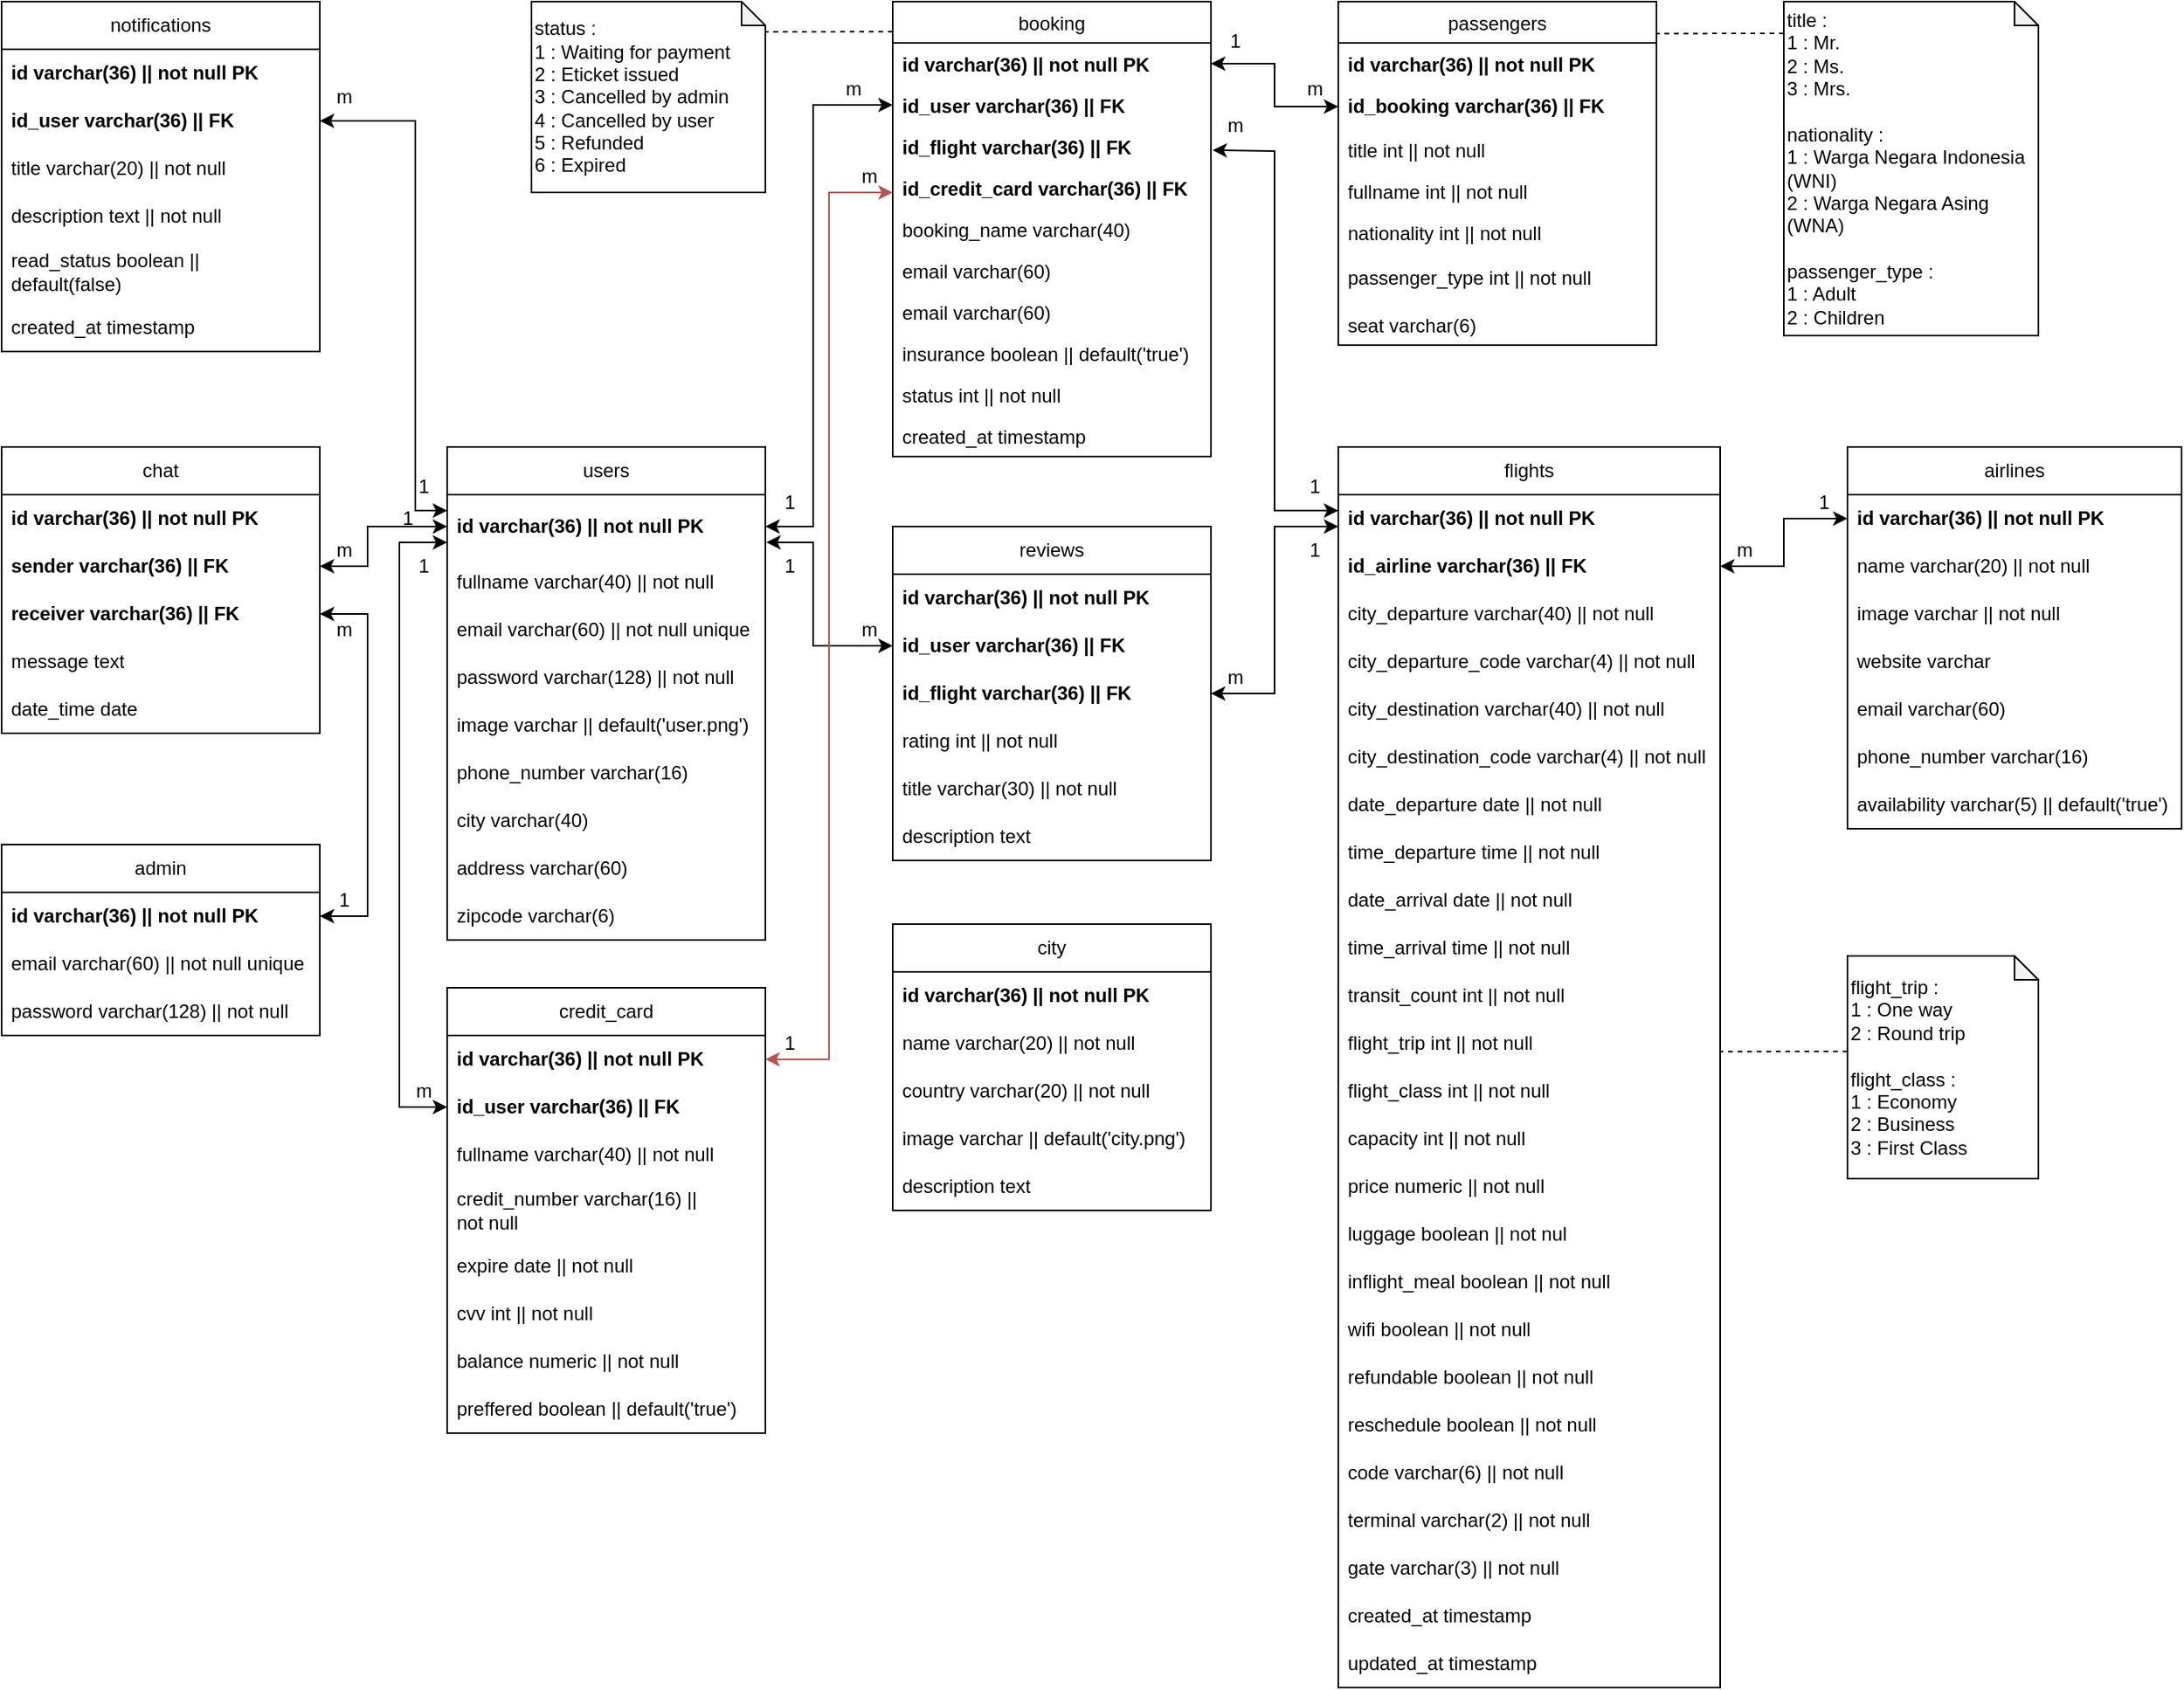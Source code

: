 <mxfile version="20.7.4" type="device"><diagram id="C5RBs43oDa-KdzZeNtuy" name="Page-1"><mxGraphModel dx="2294" dy="900" grid="1" gridSize="10" guides="1" tooltips="1" connect="1" arrows="1" fold="1" page="1" pageScale="1" pageWidth="827" pageHeight="1169" math="0" shadow="0"><root><mxCell id="WIyWlLk6GJQsqaUBKTNV-0"/><mxCell id="WIyWlLk6GJQsqaUBKTNV-1" parent="WIyWlLk6GJQsqaUBKTNV-0"/><mxCell id="ySphwof_7uUEcond-2Kx-29" value="booking" style="swimlane;fontStyle=0;childLayout=stackLayout;horizontal=1;startSize=26;fillColor=none;horizontalStack=0;resizeParent=1;resizeParentMax=0;resizeLast=0;collapsible=1;marginBottom=0;" parent="WIyWlLk6GJQsqaUBKTNV-1" vertex="1"><mxGeometry x="-200" y="40" width="200" height="286" as="geometry"/></mxCell><mxCell id="ySphwof_7uUEcond-2Kx-30" value="id varchar(36) || not null PK" style="text;strokeColor=none;fillColor=none;align=left;verticalAlign=top;spacingLeft=4;spacingRight=4;overflow=hidden;rotatable=0;points=[[0,0.5],[1,0.5]];portConstraint=eastwest;fontStyle=1" parent="ySphwof_7uUEcond-2Kx-29" vertex="1"><mxGeometry y="26" width="200" height="26" as="geometry"/></mxCell><mxCell id="ySphwof_7uUEcond-2Kx-36" value="id_user varchar(36) || FK" style="text;strokeColor=none;fillColor=none;align=left;verticalAlign=top;spacingLeft=4;spacingRight=4;overflow=hidden;rotatable=0;points=[[0,0.5],[1,0.5]];portConstraint=eastwest;fontStyle=1" parent="ySphwof_7uUEcond-2Kx-29" vertex="1"><mxGeometry y="52" width="200" height="26" as="geometry"/></mxCell><mxCell id="b6WS1A_qSCBHdFr3xltW-8" value="id_flight varchar(36) || FK" style="text;strokeColor=none;fillColor=none;align=left;verticalAlign=top;spacingLeft=4;spacingRight=4;overflow=hidden;rotatable=0;points=[[0,0.5],[1,0.5]];portConstraint=eastwest;fontStyle=1" parent="ySphwof_7uUEcond-2Kx-29" vertex="1"><mxGeometry y="78" width="200" height="26" as="geometry"/></mxCell><mxCell id="b6WS1A_qSCBHdFr3xltW-9" value="id_credit_card varchar(36) || FK" style="text;strokeColor=none;fillColor=none;align=left;verticalAlign=top;spacingLeft=4;spacingRight=4;overflow=hidden;rotatable=0;points=[[0,0.5],[1,0.5]];portConstraint=eastwest;fontStyle=1" parent="ySphwof_7uUEcond-2Kx-29" vertex="1"><mxGeometry y="104" width="200" height="26" as="geometry"/></mxCell><mxCell id="OOB266CzKpslOXTTOA32-0" value="booking_name varchar(40)" style="text;strokeColor=none;fillColor=none;align=left;verticalAlign=top;spacingLeft=4;spacingRight=4;overflow=hidden;rotatable=0;points=[[0,0.5],[1,0.5]];portConstraint=eastwest;" vertex="1" parent="ySphwof_7uUEcond-2Kx-29"><mxGeometry y="130" width="200" height="26" as="geometry"/></mxCell><mxCell id="OOB266CzKpslOXTTOA32-1" value="email varchar(60)" style="text;strokeColor=none;fillColor=none;align=left;verticalAlign=top;spacingLeft=4;spacingRight=4;overflow=hidden;rotatable=0;points=[[0,0.5],[1,0.5]];portConstraint=eastwest;" vertex="1" parent="ySphwof_7uUEcond-2Kx-29"><mxGeometry y="156" width="200" height="26" as="geometry"/></mxCell><mxCell id="OOB266CzKpslOXTTOA32-2" value="email varchar(60)" style="text;strokeColor=none;fillColor=none;align=left;verticalAlign=top;spacingLeft=4;spacingRight=4;overflow=hidden;rotatable=0;points=[[0,0.5],[1,0.5]];portConstraint=eastwest;" vertex="1" parent="ySphwof_7uUEcond-2Kx-29"><mxGeometry y="182" width="200" height="26" as="geometry"/></mxCell><mxCell id="IhEdofy09A5Q2NHkkrM4-3" value="insurance boolean || default('true')" style="text;strokeColor=none;fillColor=none;align=left;verticalAlign=top;spacingLeft=4;spacingRight=4;overflow=hidden;rotatable=0;points=[[0,0.5],[1,0.5]];portConstraint=eastwest;" parent="ySphwof_7uUEcond-2Kx-29" vertex="1"><mxGeometry y="208" width="200" height="26" as="geometry"/></mxCell><mxCell id="ySphwof_7uUEcond-2Kx-183" value="status int || not null" style="text;strokeColor=none;fillColor=none;align=left;verticalAlign=top;spacingLeft=4;spacingRight=4;overflow=hidden;rotatable=0;points=[[0,0.5],[1,0.5]];portConstraint=eastwest;" parent="ySphwof_7uUEcond-2Kx-29" vertex="1"><mxGeometry y="234" width="200" height="26" as="geometry"/></mxCell><mxCell id="ySphwof_7uUEcond-2Kx-198" value="created_at timestamp" style="text;strokeColor=none;fillColor=none;align=left;verticalAlign=top;spacingLeft=4;spacingRight=4;overflow=hidden;rotatable=0;points=[[0,0.5],[1,0.5]];portConstraint=eastwest;" parent="ySphwof_7uUEcond-2Kx-29" vertex="1"><mxGeometry y="260" width="200" height="26" as="geometry"/></mxCell><mxCell id="ySphwof_7uUEcond-2Kx-37" value="chat" style="swimlane;fontStyle=0;childLayout=stackLayout;horizontal=1;startSize=30;horizontalStack=0;resizeParent=1;resizeParentMax=0;resizeLast=0;collapsible=1;marginBottom=0;whiteSpace=wrap;html=1;" parent="WIyWlLk6GJQsqaUBKTNV-1" vertex="1"><mxGeometry x="-760" y="320" width="200" height="180" as="geometry"/></mxCell><mxCell id="ySphwof_7uUEcond-2Kx-38" value="&lt;span style=&quot;font-weight: 700;&quot;&gt;id varchar(36) || not null PK&lt;/span&gt;" style="text;strokeColor=none;fillColor=none;align=left;verticalAlign=middle;spacingLeft=4;spacingRight=4;overflow=hidden;points=[[0,0.5],[1,0.5]];portConstraint=eastwest;rotatable=0;whiteSpace=wrap;html=1;" parent="ySphwof_7uUEcond-2Kx-37" vertex="1"><mxGeometry y="30" width="200" height="30" as="geometry"/></mxCell><mxCell id="ySphwof_7uUEcond-2Kx-39" value="&lt;span style=&quot;font-weight: 700;&quot;&gt;sender varchar(36) || FK&lt;/span&gt;" style="text;strokeColor=none;fillColor=none;align=left;verticalAlign=middle;spacingLeft=4;spacingRight=4;overflow=hidden;points=[[0,0.5],[1,0.5]];portConstraint=eastwest;rotatable=0;whiteSpace=wrap;html=1;" parent="ySphwof_7uUEcond-2Kx-37" vertex="1"><mxGeometry y="60" width="200" height="30" as="geometry"/></mxCell><mxCell id="ySphwof_7uUEcond-2Kx-40" value="&lt;span style=&quot;font-weight: 700;&quot;&gt;receiver varchar(36) || FK&lt;/span&gt;" style="text;strokeColor=none;fillColor=none;align=left;verticalAlign=middle;spacingLeft=4;spacingRight=4;overflow=hidden;points=[[0,0.5],[1,0.5]];portConstraint=eastwest;rotatable=0;whiteSpace=wrap;html=1;" parent="ySphwof_7uUEcond-2Kx-37" vertex="1"><mxGeometry y="90" width="200" height="30" as="geometry"/></mxCell><mxCell id="ySphwof_7uUEcond-2Kx-42" value="&lt;span style=&quot;&quot;&gt;message text&lt;/span&gt;" style="text;strokeColor=none;fillColor=none;align=left;verticalAlign=middle;spacingLeft=4;spacingRight=4;overflow=hidden;points=[[0,0.5],[1,0.5]];portConstraint=eastwest;rotatable=0;whiteSpace=wrap;html=1;" parent="ySphwof_7uUEcond-2Kx-37" vertex="1"><mxGeometry y="120" width="200" height="30" as="geometry"/></mxCell><mxCell id="ySphwof_7uUEcond-2Kx-43" value="date_time date" style="text;strokeColor=none;fillColor=none;align=left;verticalAlign=middle;spacingLeft=4;spacingRight=4;overflow=hidden;points=[[0,0.5],[1,0.5]];portConstraint=eastwest;rotatable=0;whiteSpace=wrap;html=1;" parent="ySphwof_7uUEcond-2Kx-37" vertex="1"><mxGeometry y="150" width="200" height="30" as="geometry"/></mxCell><mxCell id="ySphwof_7uUEcond-2Kx-44" value="users" style="swimlane;fontStyle=0;childLayout=stackLayout;horizontal=1;startSize=30;horizontalStack=0;resizeParent=1;resizeParentMax=0;resizeLast=0;collapsible=1;marginBottom=0;whiteSpace=wrap;html=1;" parent="WIyWlLk6GJQsqaUBKTNV-1" vertex="1"><mxGeometry x="-480" y="320" width="200" height="310" as="geometry"/></mxCell><mxCell id="ySphwof_7uUEcond-2Kx-45" value="&lt;span style=&quot;font-weight: 700;&quot;&gt;id varchar(36) || not null PK&lt;/span&gt;" style="text;strokeColor=none;fillColor=none;align=left;verticalAlign=middle;spacingLeft=4;spacingRight=4;overflow=hidden;points=[[0,0.5],[1,0.5]];portConstraint=eastwest;rotatable=0;whiteSpace=wrap;html=1;" parent="ySphwof_7uUEcond-2Kx-44" vertex="1"><mxGeometry y="30" width="200" height="40" as="geometry"/></mxCell><mxCell id="ySphwof_7uUEcond-2Kx-46" value="&lt;span style=&quot;&quot;&gt;fullname varchar(40) || not null&lt;/span&gt;" style="text;strokeColor=none;fillColor=none;align=left;verticalAlign=middle;spacingLeft=4;spacingRight=4;overflow=hidden;points=[[0,0.5],[1,0.5]];portConstraint=eastwest;rotatable=0;whiteSpace=wrap;html=1;" parent="ySphwof_7uUEcond-2Kx-44" vertex="1"><mxGeometry y="70" width="200" height="30" as="geometry"/></mxCell><mxCell id="ySphwof_7uUEcond-2Kx-47" value="&lt;span style=&quot;&quot;&gt;email varchar(60) || not null unique&lt;/span&gt;" style="text;strokeColor=none;fillColor=none;align=left;verticalAlign=middle;spacingLeft=4;spacingRight=4;overflow=hidden;points=[[0,0.5],[1,0.5]];portConstraint=eastwest;rotatable=0;whiteSpace=wrap;html=1;" parent="ySphwof_7uUEcond-2Kx-44" vertex="1"><mxGeometry y="100" width="200" height="30" as="geometry"/></mxCell><mxCell id="ySphwof_7uUEcond-2Kx-48" value="&lt;span style=&quot;&quot;&gt;password varchar(128) || not null&lt;/span&gt;" style="text;strokeColor=none;fillColor=none;align=left;verticalAlign=middle;spacingLeft=4;spacingRight=4;overflow=hidden;points=[[0,0.5],[1,0.5]];portConstraint=eastwest;rotatable=0;whiteSpace=wrap;html=1;" parent="ySphwof_7uUEcond-2Kx-44" vertex="1"><mxGeometry y="130" width="200" height="30" as="geometry"/></mxCell><mxCell id="ySphwof_7uUEcond-2Kx-49" value="&lt;span style=&quot;&quot;&gt;image varchar || default('user.png')&lt;/span&gt;" style="text;strokeColor=none;fillColor=none;align=left;verticalAlign=middle;spacingLeft=4;spacingRight=4;overflow=hidden;points=[[0,0.5],[1,0.5]];portConstraint=eastwest;rotatable=0;whiteSpace=wrap;html=1;" parent="ySphwof_7uUEcond-2Kx-44" vertex="1"><mxGeometry y="160" width="200" height="30" as="geometry"/></mxCell><mxCell id="ySphwof_7uUEcond-2Kx-50" value="&lt;span style=&quot;&quot;&gt;phone_number varchar(16)&lt;/span&gt;" style="text;strokeColor=none;fillColor=none;align=left;verticalAlign=middle;spacingLeft=4;spacingRight=4;overflow=hidden;points=[[0,0.5],[1,0.5]];portConstraint=eastwest;rotatable=0;whiteSpace=wrap;html=1;" parent="ySphwof_7uUEcond-2Kx-44" vertex="1"><mxGeometry y="190" width="200" height="30" as="geometry"/></mxCell><mxCell id="ySphwof_7uUEcond-2Kx-52" value="&lt;span style=&quot;&quot;&gt;city varchar(40)&lt;/span&gt;" style="text;strokeColor=none;fillColor=none;align=left;verticalAlign=middle;spacingLeft=4;spacingRight=4;overflow=hidden;points=[[0,0.5],[1,0.5]];portConstraint=eastwest;rotatable=0;whiteSpace=wrap;html=1;" parent="ySphwof_7uUEcond-2Kx-44" vertex="1"><mxGeometry y="220" width="200" height="30" as="geometry"/></mxCell><mxCell id="ySphwof_7uUEcond-2Kx-51" value="&lt;span style=&quot;&quot;&gt;address varchar(60)&lt;/span&gt;" style="text;strokeColor=none;fillColor=none;align=left;verticalAlign=middle;spacingLeft=4;spacingRight=4;overflow=hidden;points=[[0,0.5],[1,0.5]];portConstraint=eastwest;rotatable=0;whiteSpace=wrap;html=1;" parent="ySphwof_7uUEcond-2Kx-44" vertex="1"><mxGeometry y="250" width="200" height="30" as="geometry"/></mxCell><mxCell id="ySphwof_7uUEcond-2Kx-53" value="&lt;span style=&quot;&quot;&gt;zipcode varchar(6)&lt;/span&gt;" style="text;strokeColor=none;fillColor=none;align=left;verticalAlign=middle;spacingLeft=4;spacingRight=4;overflow=hidden;points=[[0,0.5],[1,0.5]];portConstraint=eastwest;rotatable=0;whiteSpace=wrap;html=1;" parent="ySphwof_7uUEcond-2Kx-44" vertex="1"><mxGeometry y="280" width="200" height="30" as="geometry"/></mxCell><mxCell id="ySphwof_7uUEcond-2Kx-55" value="admin" style="swimlane;fontStyle=0;childLayout=stackLayout;horizontal=1;startSize=30;horizontalStack=0;resizeParent=1;resizeParentMax=0;resizeLast=0;collapsible=1;marginBottom=0;whiteSpace=wrap;html=1;" parent="WIyWlLk6GJQsqaUBKTNV-1" vertex="1"><mxGeometry x="-760" y="570" width="200" height="120" as="geometry"/></mxCell><mxCell id="ySphwof_7uUEcond-2Kx-56" value="&lt;span style=&quot;font-weight: 700;&quot;&gt;id varchar(36) || not null PK&lt;/span&gt;" style="text;strokeColor=none;fillColor=none;align=left;verticalAlign=middle;spacingLeft=4;spacingRight=4;overflow=hidden;points=[[0,0.5],[1,0.5]];portConstraint=eastwest;rotatable=0;whiteSpace=wrap;html=1;" parent="ySphwof_7uUEcond-2Kx-55" vertex="1"><mxGeometry y="30" width="200" height="30" as="geometry"/></mxCell><mxCell id="ySphwof_7uUEcond-2Kx-62" value="&lt;span style=&quot;&quot;&gt;email varchar(60) || not null unique&lt;/span&gt;" style="text;strokeColor=none;fillColor=none;align=left;verticalAlign=middle;spacingLeft=4;spacingRight=4;overflow=hidden;points=[[0,0.5],[1,0.5]];portConstraint=eastwest;rotatable=0;whiteSpace=wrap;html=1;" parent="ySphwof_7uUEcond-2Kx-55" vertex="1"><mxGeometry y="60" width="200" height="30" as="geometry"/></mxCell><mxCell id="ySphwof_7uUEcond-2Kx-63" value="&lt;span style=&quot;&quot;&gt;password varchar(128) || not null&lt;/span&gt;" style="text;strokeColor=none;fillColor=none;align=left;verticalAlign=middle;spacingLeft=4;spacingRight=4;overflow=hidden;points=[[0,0.5],[1,0.5]];portConstraint=eastwest;rotatable=0;whiteSpace=wrap;html=1;" parent="ySphwof_7uUEcond-2Kx-55" vertex="1"><mxGeometry y="90" width="200" height="30" as="geometry"/></mxCell><mxCell id="ySphwof_7uUEcond-2Kx-64" value="credit_card" style="swimlane;fontStyle=0;childLayout=stackLayout;horizontal=1;startSize=30;horizontalStack=0;resizeParent=1;resizeParentMax=0;resizeLast=0;collapsible=1;marginBottom=0;whiteSpace=wrap;html=1;" parent="WIyWlLk6GJQsqaUBKTNV-1" vertex="1"><mxGeometry x="-480" y="660" width="200" height="280" as="geometry"/></mxCell><mxCell id="ySphwof_7uUEcond-2Kx-65" value="&lt;span style=&quot;font-weight: 700;&quot;&gt;id varchar(36) || not null PK&lt;/span&gt;" style="text;strokeColor=none;fillColor=none;align=left;verticalAlign=middle;spacingLeft=4;spacingRight=4;overflow=hidden;points=[[0,0.5],[1,0.5]];portConstraint=eastwest;rotatable=0;whiteSpace=wrap;html=1;" parent="ySphwof_7uUEcond-2Kx-64" vertex="1"><mxGeometry y="30" width="200" height="30" as="geometry"/></mxCell><mxCell id="ySphwof_7uUEcond-2Kx-66" value="&lt;span style=&quot;font-weight: 700;&quot;&gt;id_user varchar(36) || FK&lt;/span&gt;" style="text;strokeColor=none;fillColor=none;align=left;verticalAlign=middle;spacingLeft=4;spacingRight=4;overflow=hidden;points=[[0,0.5],[1,0.5]];portConstraint=eastwest;rotatable=0;whiteSpace=wrap;html=1;" parent="ySphwof_7uUEcond-2Kx-64" vertex="1"><mxGeometry y="60" width="200" height="30" as="geometry"/></mxCell><mxCell id="ySphwof_7uUEcond-2Kx-67" value="&lt;span style=&quot;&quot;&gt;fullname varchar(40) || not null&lt;/span&gt;" style="text;strokeColor=none;fillColor=none;align=left;verticalAlign=middle;spacingLeft=4;spacingRight=4;overflow=hidden;points=[[0,0.5],[1,0.5]];portConstraint=eastwest;rotatable=0;whiteSpace=wrap;html=1;" parent="ySphwof_7uUEcond-2Kx-64" vertex="1"><mxGeometry y="90" width="200" height="30" as="geometry"/></mxCell><mxCell id="ySphwof_7uUEcond-2Kx-68" value="&lt;span style=&quot;&quot;&gt;credit_number varchar(16) || &lt;br&gt;not null&lt;/span&gt;" style="text;strokeColor=none;fillColor=none;align=left;verticalAlign=middle;spacingLeft=4;spacingRight=4;overflow=hidden;points=[[0,0.5],[1,0.5]];portConstraint=eastwest;rotatable=0;whiteSpace=wrap;html=1;" parent="ySphwof_7uUEcond-2Kx-64" vertex="1"><mxGeometry y="120" width="200" height="40" as="geometry"/></mxCell><mxCell id="ySphwof_7uUEcond-2Kx-69" value="&lt;span style=&quot;&quot;&gt;expire date || not null&lt;/span&gt;" style="text;strokeColor=none;fillColor=none;align=left;verticalAlign=middle;spacingLeft=4;spacingRight=4;overflow=hidden;points=[[0,0.5],[1,0.5]];portConstraint=eastwest;rotatable=0;whiteSpace=wrap;html=1;" parent="ySphwof_7uUEcond-2Kx-64" vertex="1"><mxGeometry y="160" width="200" height="30" as="geometry"/></mxCell><mxCell id="ySphwof_7uUEcond-2Kx-70" value="&lt;span style=&quot;&quot;&gt;cvv int || not null&lt;/span&gt;" style="text;strokeColor=none;fillColor=none;align=left;verticalAlign=middle;spacingLeft=4;spacingRight=4;overflow=hidden;points=[[0,0.5],[1,0.5]];portConstraint=eastwest;rotatable=0;whiteSpace=wrap;html=1;" parent="ySphwof_7uUEcond-2Kx-64" vertex="1"><mxGeometry y="190" width="200" height="30" as="geometry"/></mxCell><mxCell id="ySphwof_7uUEcond-2Kx-71" value="&lt;span style=&quot;&quot;&gt;balance numeric || not null&lt;/span&gt;" style="text;strokeColor=none;fillColor=none;align=left;verticalAlign=middle;spacingLeft=4;spacingRight=4;overflow=hidden;points=[[0,0.5],[1,0.5]];portConstraint=eastwest;rotatable=0;whiteSpace=wrap;html=1;" parent="ySphwof_7uUEcond-2Kx-64" vertex="1"><mxGeometry y="220" width="200" height="30" as="geometry"/></mxCell><mxCell id="IhEdofy09A5Q2NHkkrM4-0" value="preffered boolean || default('true')" style="text;strokeColor=none;fillColor=none;align=left;verticalAlign=middle;spacingLeft=4;spacingRight=4;overflow=hidden;points=[[0,0.5],[1,0.5]];portConstraint=eastwest;rotatable=0;whiteSpace=wrap;html=1;" parent="ySphwof_7uUEcond-2Kx-64" vertex="1"><mxGeometry y="250" width="200" height="30" as="geometry"/></mxCell><mxCell id="ySphwof_7uUEcond-2Kx-74" value="city" style="swimlane;fontStyle=0;childLayout=stackLayout;horizontal=1;startSize=30;horizontalStack=0;resizeParent=1;resizeParentMax=0;resizeLast=0;collapsible=1;marginBottom=0;whiteSpace=wrap;html=1;" parent="WIyWlLk6GJQsqaUBKTNV-1" vertex="1"><mxGeometry x="-200" y="620" width="200" height="180" as="geometry"/></mxCell><mxCell id="ySphwof_7uUEcond-2Kx-75" value="&lt;span style=&quot;font-weight: 700;&quot;&gt;id varchar(36) || not null PK&lt;/span&gt;" style="text;strokeColor=none;fillColor=none;align=left;verticalAlign=middle;spacingLeft=4;spacingRight=4;overflow=hidden;points=[[0,0.5],[1,0.5]];portConstraint=eastwest;rotatable=0;whiteSpace=wrap;html=1;" parent="ySphwof_7uUEcond-2Kx-74" vertex="1"><mxGeometry y="30" width="200" height="30" as="geometry"/></mxCell><mxCell id="ySphwof_7uUEcond-2Kx-76" value="&lt;span style=&quot;&quot;&gt;name varchar(20) || not null&lt;/span&gt;" style="text;strokeColor=none;fillColor=none;align=left;verticalAlign=middle;spacingLeft=4;spacingRight=4;overflow=hidden;points=[[0,0.5],[1,0.5]];portConstraint=eastwest;rotatable=0;whiteSpace=wrap;html=1;" parent="ySphwof_7uUEcond-2Kx-74" vertex="1"><mxGeometry y="60" width="200" height="30" as="geometry"/></mxCell><mxCell id="ySphwof_7uUEcond-2Kx-77" value="&lt;span style=&quot;&quot;&gt;country varchar(20) || not null&lt;/span&gt;" style="text;strokeColor=none;fillColor=none;align=left;verticalAlign=middle;spacingLeft=4;spacingRight=4;overflow=hidden;points=[[0,0.5],[1,0.5]];portConstraint=eastwest;rotatable=0;whiteSpace=wrap;html=1;" parent="ySphwof_7uUEcond-2Kx-74" vertex="1"><mxGeometry y="90" width="200" height="30" as="geometry"/></mxCell><mxCell id="ySphwof_7uUEcond-2Kx-80" value="&lt;span style=&quot;&quot;&gt;image varchar || default('city.png')&lt;/span&gt;" style="text;strokeColor=none;fillColor=none;align=left;verticalAlign=middle;spacingLeft=4;spacingRight=4;overflow=hidden;points=[[0,0.5],[1,0.5]];portConstraint=eastwest;rotatable=0;whiteSpace=wrap;html=1;" parent="ySphwof_7uUEcond-2Kx-74" vertex="1"><mxGeometry y="120" width="200" height="30" as="geometry"/></mxCell><mxCell id="IhEdofy09A5Q2NHkkrM4-2" value="description text" style="text;strokeColor=none;fillColor=none;align=left;verticalAlign=middle;spacingLeft=4;spacingRight=4;overflow=hidden;points=[[0,0.5],[1,0.5]];portConstraint=eastwest;rotatable=0;whiteSpace=wrap;html=1;" parent="ySphwof_7uUEcond-2Kx-74" vertex="1"><mxGeometry y="150" width="200" height="30" as="geometry"/></mxCell><mxCell id="ySphwof_7uUEcond-2Kx-84" value="flights" style="swimlane;fontStyle=0;childLayout=stackLayout;horizontal=1;startSize=30;horizontalStack=0;resizeParent=1;resizeParentMax=0;resizeLast=0;collapsible=1;marginBottom=0;whiteSpace=wrap;html=1;" parent="WIyWlLk6GJQsqaUBKTNV-1" vertex="1"><mxGeometry x="80" y="320" width="240" height="780" as="geometry"/></mxCell><mxCell id="ySphwof_7uUEcond-2Kx-85" value="&lt;span style=&quot;font-weight: 700;&quot;&gt;id varchar(36) || not null PK&lt;/span&gt;" style="text;strokeColor=none;fillColor=none;align=left;verticalAlign=middle;spacingLeft=4;spacingRight=4;overflow=hidden;points=[[0,0.5],[1,0.5]];portConstraint=eastwest;rotatable=0;whiteSpace=wrap;html=1;" parent="ySphwof_7uUEcond-2Kx-84" vertex="1"><mxGeometry y="30" width="240" height="30" as="geometry"/></mxCell><mxCell id="ySphwof_7uUEcond-2Kx-86" value="&lt;b&gt;id_airline varchar(36) || FK&lt;/b&gt;" style="text;strokeColor=none;fillColor=none;align=left;verticalAlign=middle;spacingLeft=4;spacingRight=4;overflow=hidden;points=[[0,0.5],[1,0.5]];portConstraint=eastwest;rotatable=0;whiteSpace=wrap;html=1;" parent="ySphwof_7uUEcond-2Kx-84" vertex="1"><mxGeometry y="60" width="240" height="30" as="geometry"/></mxCell><mxCell id="ySphwof_7uUEcond-2Kx-87" value="&lt;span style=&quot;&quot;&gt;city_departure varchar(40) || not null&lt;/span&gt;" style="text;strokeColor=none;fillColor=none;align=left;verticalAlign=middle;spacingLeft=4;spacingRight=4;overflow=hidden;points=[[0,0.5],[1,0.5]];portConstraint=eastwest;rotatable=0;whiteSpace=wrap;html=1;" parent="ySphwof_7uUEcond-2Kx-84" vertex="1"><mxGeometry y="90" width="240" height="30" as="geometry"/></mxCell><mxCell id="ySphwof_7uUEcond-2Kx-203" value="city_departure_code varchar(4) || not null" style="text;strokeColor=none;fillColor=none;align=left;verticalAlign=middle;spacingLeft=4;spacingRight=4;overflow=hidden;points=[[0,0.5],[1,0.5]];portConstraint=eastwest;rotatable=0;whiteSpace=wrap;html=1;" parent="ySphwof_7uUEcond-2Kx-84" vertex="1"><mxGeometry y="120" width="240" height="30" as="geometry"/></mxCell><mxCell id="ySphwof_7uUEcond-2Kx-204" value="city_destination varchar(40) || not null" style="text;strokeColor=none;fillColor=none;align=left;verticalAlign=middle;spacingLeft=4;spacingRight=4;overflow=hidden;points=[[0,0.5],[1,0.5]];portConstraint=eastwest;rotatable=0;whiteSpace=wrap;html=1;" parent="ySphwof_7uUEcond-2Kx-84" vertex="1"><mxGeometry y="150" width="240" height="30" as="geometry"/></mxCell><mxCell id="ySphwof_7uUEcond-2Kx-205" value="&lt;span style=&quot;font-weight: 400;&quot;&gt;city_destination_code varchar(4) || not null&lt;/span&gt;" style="text;strokeColor=none;fillColor=none;align=left;verticalAlign=middle;spacingLeft=4;spacingRight=4;overflow=hidden;points=[[0,0.5],[1,0.5]];portConstraint=eastwest;rotatable=0;whiteSpace=wrap;html=1;fontStyle=1" parent="ySphwof_7uUEcond-2Kx-84" vertex="1"><mxGeometry y="180" width="240" height="30" as="geometry"/></mxCell><mxCell id="b6WS1A_qSCBHdFr3xltW-0" value="date_departure date || not null" style="text;strokeColor=none;fillColor=none;align=left;verticalAlign=middle;spacingLeft=4;spacingRight=4;overflow=hidden;points=[[0,0.5],[1,0.5]];portConstraint=eastwest;rotatable=0;whiteSpace=wrap;html=1;" parent="ySphwof_7uUEcond-2Kx-84" vertex="1"><mxGeometry y="210" width="240" height="30" as="geometry"/></mxCell><mxCell id="ySphwof_7uUEcond-2Kx-94" value="time_departure time || not null" style="text;strokeColor=none;fillColor=none;align=left;verticalAlign=middle;spacingLeft=4;spacingRight=4;overflow=hidden;points=[[0,0.5],[1,0.5]];portConstraint=eastwest;rotatable=0;whiteSpace=wrap;html=1;" parent="ySphwof_7uUEcond-2Kx-84" vertex="1"><mxGeometry y="240" width="240" height="30" as="geometry"/></mxCell><mxCell id="b6WS1A_qSCBHdFr3xltW-1" value="date_arrival date || not null" style="text;strokeColor=none;fillColor=none;align=left;verticalAlign=middle;spacingLeft=4;spacingRight=4;overflow=hidden;points=[[0,0.5],[1,0.5]];portConstraint=eastwest;rotatable=0;whiteSpace=wrap;html=1;" parent="ySphwof_7uUEcond-2Kx-84" vertex="1"><mxGeometry y="270" width="240" height="30" as="geometry"/></mxCell><mxCell id="ySphwof_7uUEcond-2Kx-100" value="time_arrival time || not null" style="text;strokeColor=none;fillColor=none;align=left;verticalAlign=middle;spacingLeft=4;spacingRight=4;overflow=hidden;points=[[0,0.5],[1,0.5]];portConstraint=eastwest;rotatable=0;whiteSpace=wrap;html=1;" parent="ySphwof_7uUEcond-2Kx-84" vertex="1"><mxGeometry y="300" width="240" height="30" as="geometry"/></mxCell><mxCell id="ySphwof_7uUEcond-2Kx-128" value="transit_count int || not null" style="text;strokeColor=none;fillColor=none;align=left;verticalAlign=middle;spacingLeft=4;spacingRight=4;overflow=hidden;points=[[0,0.5],[1,0.5]];portConstraint=eastwest;rotatable=0;whiteSpace=wrap;html=1;" parent="ySphwof_7uUEcond-2Kx-84" vertex="1"><mxGeometry y="330" width="240" height="30" as="geometry"/></mxCell><mxCell id="b6WS1A_qSCBHdFr3xltW-2" value="flight_trip int || not null" style="text;strokeColor=none;fillColor=none;align=left;verticalAlign=middle;spacingLeft=4;spacingRight=4;overflow=hidden;points=[[0,0.5],[1,0.5]];portConstraint=eastwest;rotatable=0;whiteSpace=wrap;html=1;" parent="ySphwof_7uUEcond-2Kx-84" vertex="1"><mxGeometry y="360" width="240" height="30" as="geometry"/></mxCell><mxCell id="b6WS1A_qSCBHdFr3xltW-3" value="flight_class int || not null" style="text;strokeColor=none;fillColor=none;align=left;verticalAlign=middle;spacingLeft=4;spacingRight=4;overflow=hidden;points=[[0,0.5],[1,0.5]];portConstraint=eastwest;rotatable=0;whiteSpace=wrap;html=1;" parent="ySphwof_7uUEcond-2Kx-84" vertex="1"><mxGeometry y="390" width="240" height="30" as="geometry"/></mxCell><mxCell id="ySphwof_7uUEcond-2Kx-200" value="&lt;span style=&quot;&quot;&gt;capacity int || not null&lt;/span&gt;" style="text;strokeColor=none;fillColor=none;align=left;verticalAlign=middle;spacingLeft=4;spacingRight=4;overflow=hidden;points=[[0,0.5],[1,0.5]];portConstraint=eastwest;rotatable=0;whiteSpace=wrap;html=1;" parent="ySphwof_7uUEcond-2Kx-84" vertex="1"><mxGeometry y="420" width="240" height="30" as="geometry"/></mxCell><mxCell id="ySphwof_7uUEcond-2Kx-99" value="price numeric || not null" style="text;strokeColor=none;fillColor=none;align=left;verticalAlign=middle;spacingLeft=4;spacingRight=4;overflow=hidden;points=[[0,0.5],[1,0.5]];portConstraint=eastwest;rotatable=0;whiteSpace=wrap;html=1;" parent="ySphwof_7uUEcond-2Kx-84" vertex="1"><mxGeometry y="450" width="240" height="30" as="geometry"/></mxCell><mxCell id="ySphwof_7uUEcond-2Kx-89" value="&lt;span style=&quot;&quot;&gt;luggage boolean || not nul&lt;/span&gt;" style="text;strokeColor=none;fillColor=none;align=left;verticalAlign=middle;spacingLeft=4;spacingRight=4;overflow=hidden;points=[[0,0.5],[1,0.5]];portConstraint=eastwest;rotatable=0;whiteSpace=wrap;html=1;" parent="ySphwof_7uUEcond-2Kx-84" vertex="1"><mxGeometry y="480" width="240" height="30" as="geometry"/></mxCell><mxCell id="ySphwof_7uUEcond-2Kx-90" value="&lt;span style=&quot;&quot;&gt;inflight_meal boolean || not null&lt;/span&gt;" style="text;strokeColor=none;fillColor=none;align=left;verticalAlign=middle;spacingLeft=4;spacingRight=4;overflow=hidden;points=[[0,0.5],[1,0.5]];portConstraint=eastwest;rotatable=0;whiteSpace=wrap;html=1;" parent="ySphwof_7uUEcond-2Kx-84" vertex="1"><mxGeometry y="510" width="240" height="30" as="geometry"/></mxCell><mxCell id="ySphwof_7uUEcond-2Kx-91" value="wifi boolean || not null" style="text;strokeColor=none;fillColor=none;align=left;verticalAlign=middle;spacingLeft=4;spacingRight=4;overflow=hidden;points=[[0,0.5],[1,0.5]];portConstraint=eastwest;rotatable=0;whiteSpace=wrap;html=1;" parent="ySphwof_7uUEcond-2Kx-84" vertex="1"><mxGeometry y="540" width="240" height="30" as="geometry"/></mxCell><mxCell id="ySphwof_7uUEcond-2Kx-97" value="refundable boolean || not null" style="text;strokeColor=none;fillColor=none;align=left;verticalAlign=middle;spacingLeft=4;spacingRight=4;overflow=hidden;points=[[0,0.5],[1,0.5]];portConstraint=eastwest;rotatable=0;whiteSpace=wrap;html=1;" parent="ySphwof_7uUEcond-2Kx-84" vertex="1"><mxGeometry y="570" width="240" height="30" as="geometry"/></mxCell><mxCell id="ySphwof_7uUEcond-2Kx-96" value="reschedule boolean || not null" style="text;strokeColor=none;fillColor=none;align=left;verticalAlign=middle;spacingLeft=4;spacingRight=4;overflow=hidden;points=[[0,0.5],[1,0.5]];portConstraint=eastwest;rotatable=0;whiteSpace=wrap;html=1;" parent="ySphwof_7uUEcond-2Kx-84" vertex="1"><mxGeometry y="600" width="240" height="30" as="geometry"/></mxCell><mxCell id="ySphwof_7uUEcond-2Kx-209" value="code varchar(6) || not null" style="text;strokeColor=none;fillColor=none;align=left;verticalAlign=middle;spacingLeft=4;spacingRight=4;overflow=hidden;points=[[0,0.5],[1,0.5]];portConstraint=eastwest;rotatable=0;whiteSpace=wrap;html=1;" parent="ySphwof_7uUEcond-2Kx-84" vertex="1"><mxGeometry y="630" width="240" height="30" as="geometry"/></mxCell><mxCell id="ySphwof_7uUEcond-2Kx-211" value="terminal varchar(2) || not null" style="text;strokeColor=none;fillColor=none;align=left;verticalAlign=middle;spacingLeft=4;spacingRight=4;overflow=hidden;points=[[0,0.5],[1,0.5]];portConstraint=eastwest;rotatable=0;whiteSpace=wrap;html=1;" parent="ySphwof_7uUEcond-2Kx-84" vertex="1"><mxGeometry y="660" width="240" height="30" as="geometry"/></mxCell><mxCell id="ySphwof_7uUEcond-2Kx-210" value="gate varchar(3) || not null" style="text;strokeColor=none;fillColor=none;align=left;verticalAlign=middle;spacingLeft=4;spacingRight=4;overflow=hidden;points=[[0,0.5],[1,0.5]];portConstraint=eastwest;rotatable=0;whiteSpace=wrap;html=1;" parent="ySphwof_7uUEcond-2Kx-84" vertex="1"><mxGeometry y="690" width="240" height="30" as="geometry"/></mxCell><mxCell id="ySphwof_7uUEcond-2Kx-93" value="created_at timestamp" style="text;strokeColor=none;fillColor=none;align=left;verticalAlign=middle;spacingLeft=4;spacingRight=4;overflow=hidden;points=[[0,0.5],[1,0.5]];portConstraint=eastwest;rotatable=0;whiteSpace=wrap;html=1;" parent="ySphwof_7uUEcond-2Kx-84" vertex="1"><mxGeometry y="720" width="240" height="30" as="geometry"/></mxCell><mxCell id="ySphwof_7uUEcond-2Kx-92" value="updated_at timestamp" style="text;strokeColor=none;fillColor=none;align=left;verticalAlign=middle;spacingLeft=4;spacingRight=4;overflow=hidden;points=[[0,0.5],[1,0.5]];portConstraint=eastwest;rotatable=0;whiteSpace=wrap;html=1;" parent="ySphwof_7uUEcond-2Kx-84" vertex="1"><mxGeometry y="750" width="240" height="30" as="geometry"/></mxCell><mxCell id="ySphwof_7uUEcond-2Kx-101" value="airlines" style="swimlane;fontStyle=0;childLayout=stackLayout;horizontal=1;startSize=30;horizontalStack=0;resizeParent=1;resizeParentMax=0;resizeLast=0;collapsible=1;marginBottom=0;whiteSpace=wrap;html=1;" parent="WIyWlLk6GJQsqaUBKTNV-1" vertex="1"><mxGeometry x="400" y="320" width="210" height="240" as="geometry"/></mxCell><mxCell id="ySphwof_7uUEcond-2Kx-102" value="&lt;span style=&quot;font-weight: 700;&quot;&gt;id varchar(36) || not null PK&lt;/span&gt;" style="text;strokeColor=none;fillColor=none;align=left;verticalAlign=middle;spacingLeft=4;spacingRight=4;overflow=hidden;points=[[0,0.5],[1,0.5]];portConstraint=eastwest;rotatable=0;whiteSpace=wrap;html=1;" parent="ySphwof_7uUEcond-2Kx-101" vertex="1"><mxGeometry y="30" width="210" height="30" as="geometry"/></mxCell><mxCell id="ySphwof_7uUEcond-2Kx-103" value="&lt;span style=&quot;&quot;&gt;name varchar(20) || not null&lt;/span&gt;" style="text;strokeColor=none;fillColor=none;align=left;verticalAlign=middle;spacingLeft=4;spacingRight=4;overflow=hidden;points=[[0,0.5],[1,0.5]];portConstraint=eastwest;rotatable=0;whiteSpace=wrap;html=1;" parent="ySphwof_7uUEcond-2Kx-101" vertex="1"><mxGeometry y="60" width="210" height="30" as="geometry"/></mxCell><mxCell id="ySphwof_7uUEcond-2Kx-104" value="image varchar || not null" style="text;strokeColor=none;fillColor=none;align=left;verticalAlign=middle;spacingLeft=4;spacingRight=4;overflow=hidden;points=[[0,0.5],[1,0.5]];portConstraint=eastwest;rotatable=0;whiteSpace=wrap;html=1;" parent="ySphwof_7uUEcond-2Kx-101" vertex="1"><mxGeometry y="90" width="210" height="30" as="geometry"/></mxCell><mxCell id="ySphwof_7uUEcond-2Kx-108" value="website varchar" style="text;strokeColor=none;fillColor=none;align=left;verticalAlign=middle;spacingLeft=4;spacingRight=4;overflow=hidden;points=[[0,0.5],[1,0.5]];portConstraint=eastwest;rotatable=0;whiteSpace=wrap;html=1;" parent="ySphwof_7uUEcond-2Kx-101" vertex="1"><mxGeometry y="120" width="210" height="30" as="geometry"/></mxCell><mxCell id="ySphwof_7uUEcond-2Kx-109" value="email varchar(60)" style="text;strokeColor=none;fillColor=none;align=left;verticalAlign=middle;spacingLeft=4;spacingRight=4;overflow=hidden;points=[[0,0.5],[1,0.5]];portConstraint=eastwest;rotatable=0;whiteSpace=wrap;html=1;" parent="ySphwof_7uUEcond-2Kx-101" vertex="1"><mxGeometry y="150" width="210" height="30" as="geometry"/></mxCell><mxCell id="ySphwof_7uUEcond-2Kx-110" value="phone_number varchar(16)" style="text;strokeColor=none;fillColor=none;align=left;verticalAlign=middle;spacingLeft=4;spacingRight=4;overflow=hidden;points=[[0,0.5],[1,0.5]];portConstraint=eastwest;rotatable=0;whiteSpace=wrap;html=1;" parent="ySphwof_7uUEcond-2Kx-101" vertex="1"><mxGeometry y="180" width="210" height="30" as="geometry"/></mxCell><mxCell id="ySphwof_7uUEcond-2Kx-214" value="availability varchar(5) || default('true')" style="text;strokeColor=none;fillColor=none;align=left;verticalAlign=middle;spacingLeft=4;spacingRight=4;overflow=hidden;points=[[0,0.5],[1,0.5]];portConstraint=eastwest;rotatable=0;whiteSpace=wrap;html=1;" parent="ySphwof_7uUEcond-2Kx-101" vertex="1"><mxGeometry y="210" width="210" height="30" as="geometry"/></mxCell><mxCell id="ySphwof_7uUEcond-2Kx-112" style="edgeStyle=orthogonalEdgeStyle;rounded=0;orthogonalLoop=1;jettySize=auto;html=1;exitX=1;exitY=0.5;exitDx=0;exitDy=0;startArrow=classic;startFill=1;" parent="WIyWlLk6GJQsqaUBKTNV-1" source="ySphwof_7uUEcond-2Kx-56" target="ySphwof_7uUEcond-2Kx-40" edge="1"><mxGeometry relative="1" as="geometry"><Array as="points"><mxPoint x="-530" y="615"/><mxPoint x="-530" y="425"/></Array></mxGeometry></mxCell><mxCell id="ySphwof_7uUEcond-2Kx-116" value="" style="endArrow=classic;startArrow=classic;html=1;rounded=0;exitX=0;exitY=0.5;exitDx=0;exitDy=0;entryX=0;entryY=0.75;entryDx=0;entryDy=0;entryPerimeter=0;" parent="WIyWlLk6GJQsqaUBKTNV-1" source="ySphwof_7uUEcond-2Kx-66" target="ySphwof_7uUEcond-2Kx-45" edge="1"><mxGeometry width="50" height="50" relative="1" as="geometry"><mxPoint x="-510" y="740" as="sourcePoint"/><mxPoint x="-480" y="370" as="targetPoint"/><Array as="points"><mxPoint x="-510" y="735"/><mxPoint x="-510" y="380"/></Array></mxGeometry></mxCell><mxCell id="ySphwof_7uUEcond-2Kx-117" value="" style="endArrow=classic;startArrow=classic;html=1;rounded=0;entryX=0;entryY=0.5;entryDx=0;entryDy=0;" parent="WIyWlLk6GJQsqaUBKTNV-1" target="ySphwof_7uUEcond-2Kx-45" edge="1"><mxGeometry width="50" height="50" relative="1" as="geometry"><mxPoint x="-560" y="395" as="sourcePoint"/><mxPoint x="-480" y="360" as="targetPoint"/><Array as="points"><mxPoint x="-530" y="395"/><mxPoint x="-530" y="380"/><mxPoint x="-530" y="370"/></Array></mxGeometry></mxCell><mxCell id="ySphwof_7uUEcond-2Kx-136" value="reviews" style="swimlane;fontStyle=0;childLayout=stackLayout;horizontal=1;startSize=30;horizontalStack=0;resizeParent=1;resizeParentMax=0;resizeLast=0;collapsible=1;marginBottom=0;whiteSpace=wrap;html=1;" parent="WIyWlLk6GJQsqaUBKTNV-1" vertex="1"><mxGeometry x="-200" y="370" width="200" height="210" as="geometry"/></mxCell><mxCell id="ySphwof_7uUEcond-2Kx-137" value="&lt;span style=&quot;font-weight: 700;&quot;&gt;id varchar(36) || not null PK&lt;/span&gt;" style="text;strokeColor=none;fillColor=none;align=left;verticalAlign=middle;spacingLeft=4;spacingRight=4;overflow=hidden;points=[[0,0.5],[1,0.5]];portConstraint=eastwest;rotatable=0;whiteSpace=wrap;html=1;" parent="ySphwof_7uUEcond-2Kx-136" vertex="1"><mxGeometry y="30" width="200" height="30" as="geometry"/></mxCell><mxCell id="ySphwof_7uUEcond-2Kx-138" value="&lt;span style=&quot;font-weight: 700;&quot;&gt;id_user varchar(36) || FK&lt;/span&gt;" style="text;strokeColor=none;fillColor=none;align=left;verticalAlign=middle;spacingLeft=4;spacingRight=4;overflow=hidden;points=[[0,0.5],[1,0.5]];portConstraint=eastwest;rotatable=0;whiteSpace=wrap;html=1;" parent="ySphwof_7uUEcond-2Kx-136" vertex="1"><mxGeometry y="60" width="200" height="30" as="geometry"/></mxCell><mxCell id="ySphwof_7uUEcond-2Kx-144" value="&lt;span style=&quot;font-weight: 700;&quot;&gt;id_flight varchar(36) || FK&lt;/span&gt;" style="text;strokeColor=none;fillColor=none;align=left;verticalAlign=middle;spacingLeft=4;spacingRight=4;overflow=hidden;points=[[0,0.5],[1,0.5]];portConstraint=eastwest;rotatable=0;whiteSpace=wrap;html=1;" parent="ySphwof_7uUEcond-2Kx-136" vertex="1"><mxGeometry y="90" width="200" height="30" as="geometry"/></mxCell><mxCell id="ySphwof_7uUEcond-2Kx-139" value="&lt;span style=&quot;&quot;&gt;rating int || not null&lt;/span&gt;" style="text;strokeColor=none;fillColor=none;align=left;verticalAlign=middle;spacingLeft=4;spacingRight=4;overflow=hidden;points=[[0,0.5],[1,0.5]];portConstraint=eastwest;rotatable=0;whiteSpace=wrap;html=1;" parent="ySphwof_7uUEcond-2Kx-136" vertex="1"><mxGeometry y="120" width="200" height="30" as="geometry"/></mxCell><mxCell id="ySphwof_7uUEcond-2Kx-140" value="&lt;span style=&quot;&quot;&gt;title varchar(30) || not null&lt;/span&gt;" style="text;strokeColor=none;fillColor=none;align=left;verticalAlign=middle;spacingLeft=4;spacingRight=4;overflow=hidden;points=[[0,0.5],[1,0.5]];portConstraint=eastwest;rotatable=0;whiteSpace=wrap;html=1;" parent="ySphwof_7uUEcond-2Kx-136" vertex="1"><mxGeometry y="150" width="200" height="30" as="geometry"/></mxCell><mxCell id="ySphwof_7uUEcond-2Kx-141" value="&lt;span style=&quot;&quot;&gt;description text&lt;/span&gt;" style="text;strokeColor=none;fillColor=none;align=left;verticalAlign=middle;spacingLeft=4;spacingRight=4;overflow=hidden;points=[[0,0.5],[1,0.5]];portConstraint=eastwest;rotatable=0;whiteSpace=wrap;html=1;" parent="ySphwof_7uUEcond-2Kx-136" vertex="1"><mxGeometry y="180" width="200" height="30" as="geometry"/></mxCell><mxCell id="ySphwof_7uUEcond-2Kx-146" value="" style="endArrow=classic;startArrow=classic;html=1;rounded=0;exitX=1.003;exitY=0.75;exitDx=0;exitDy=0;entryX=0;entryY=0.5;entryDx=0;entryDy=0;exitPerimeter=0;" parent="WIyWlLk6GJQsqaUBKTNV-1" source="ySphwof_7uUEcond-2Kx-45" target="ySphwof_7uUEcond-2Kx-138" edge="1"><mxGeometry width="50" height="50" relative="1" as="geometry"><mxPoint x="-210" y="630" as="sourcePoint"/><mxPoint x="-160" y="580" as="targetPoint"/><Array as="points"><mxPoint x="-250" y="380"/><mxPoint x="-250" y="410"/><mxPoint x="-250" y="445"/></Array></mxGeometry></mxCell><mxCell id="ySphwof_7uUEcond-2Kx-151" value="passengers" style="swimlane;fontStyle=0;childLayout=stackLayout;horizontal=1;startSize=26;fillColor=none;horizontalStack=0;resizeParent=1;resizeParentMax=0;resizeLast=0;collapsible=1;marginBottom=0;" parent="WIyWlLk6GJQsqaUBKTNV-1" vertex="1"><mxGeometry x="80" y="40" width="200" height="216" as="geometry"/></mxCell><mxCell id="ySphwof_7uUEcond-2Kx-152" value="id varchar(36) || not null PK" style="text;strokeColor=none;fillColor=none;align=left;verticalAlign=top;spacingLeft=4;spacingRight=4;overflow=hidden;rotatable=0;points=[[0,0.5],[1,0.5]];portConstraint=eastwest;fontStyle=1" parent="ySphwof_7uUEcond-2Kx-151" vertex="1"><mxGeometry y="26" width="200" height="26" as="geometry"/></mxCell><mxCell id="ySphwof_7uUEcond-2Kx-185" value="id_booking varchar(36) || FK" style="text;strokeColor=none;fillColor=none;align=left;verticalAlign=top;spacingLeft=4;spacingRight=4;overflow=hidden;rotatable=0;points=[[0,0.5],[1,0.5]];portConstraint=eastwest;fontStyle=1" parent="ySphwof_7uUEcond-2Kx-151" vertex="1"><mxGeometry y="52" width="200" height="28" as="geometry"/></mxCell><mxCell id="ySphwof_7uUEcond-2Kx-33" value="title int || not null" style="text;strokeColor=none;fillColor=none;align=left;verticalAlign=top;spacingLeft=4;spacingRight=4;overflow=hidden;rotatable=0;points=[[0,0.5],[1,0.5]];portConstraint=eastwest;" parent="ySphwof_7uUEcond-2Kx-151" vertex="1"><mxGeometry y="80" width="200" height="26" as="geometry"/></mxCell><mxCell id="ySphwof_7uUEcond-2Kx-31" value="fullname int || not null" style="text;strokeColor=none;fillColor=none;align=left;verticalAlign=top;spacingLeft=4;spacingRight=4;overflow=hidden;rotatable=0;points=[[0,0.5],[1,0.5]];portConstraint=eastwest;" parent="ySphwof_7uUEcond-2Kx-151" vertex="1"><mxGeometry y="106" width="200" height="26" as="geometry"/></mxCell><mxCell id="ySphwof_7uUEcond-2Kx-32" value="nationality int || not null" style="text;strokeColor=none;fillColor=none;align=left;verticalAlign=top;spacingLeft=4;spacingRight=4;overflow=hidden;rotatable=0;points=[[0,0.5],[1,0.5]];portConstraint=eastwest;" parent="ySphwof_7uUEcond-2Kx-151" vertex="1"><mxGeometry y="132" width="200" height="28" as="geometry"/></mxCell><mxCell id="ySphwof_7uUEcond-2Kx-184" value="passenger_type int || not null" style="text;strokeColor=none;fillColor=none;align=left;verticalAlign=top;spacingLeft=4;spacingRight=4;overflow=hidden;rotatable=0;points=[[0,0.5],[1,0.5]];portConstraint=eastwest;" parent="ySphwof_7uUEcond-2Kx-151" vertex="1"><mxGeometry y="160" width="200" height="30" as="geometry"/></mxCell><mxCell id="ySphwof_7uUEcond-2Kx-201" value="seat varchar(6)" style="text;strokeColor=none;fillColor=none;align=left;verticalAlign=top;spacingLeft=4;spacingRight=4;overflow=hidden;rotatable=0;points=[[0,0.5],[1,0.5]];portConstraint=eastwest;" parent="ySphwof_7uUEcond-2Kx-151" vertex="1"><mxGeometry y="190" width="200" height="26" as="geometry"/></mxCell><mxCell id="ySphwof_7uUEcond-2Kx-159" value="1" style="text;html=1;align=center;verticalAlign=middle;resizable=0;points=[];autosize=1;strokeColor=none;fillColor=none;" parent="WIyWlLk6GJQsqaUBKTNV-1" vertex="1"><mxGeometry x="-510" y="330" width="30" height="30" as="geometry"/></mxCell><mxCell id="ySphwof_7uUEcond-2Kx-160" value="1" style="text;html=1;align=center;verticalAlign=middle;resizable=0;points=[];autosize=1;strokeColor=none;fillColor=none;" parent="WIyWlLk6GJQsqaUBKTNV-1" vertex="1"><mxGeometry x="-510" y="380" width="30" height="30" as="geometry"/></mxCell><mxCell id="ySphwof_7uUEcond-2Kx-161" value="1" style="text;html=1;align=center;verticalAlign=middle;resizable=0;points=[];autosize=1;strokeColor=none;fillColor=none;" parent="WIyWlLk6GJQsqaUBKTNV-1" vertex="1"><mxGeometry x="-560" y="590" width="30" height="30" as="geometry"/></mxCell><mxCell id="ySphwof_7uUEcond-2Kx-162" value="m" style="text;html=1;align=center;verticalAlign=middle;resizable=0;points=[];autosize=1;strokeColor=none;fillColor=none;" parent="WIyWlLk6GJQsqaUBKTNV-1" vertex="1"><mxGeometry x="-560" y="420" width="30" height="30" as="geometry"/></mxCell><mxCell id="ySphwof_7uUEcond-2Kx-163" value="m" style="text;html=1;align=center;verticalAlign=middle;resizable=0;points=[];autosize=1;strokeColor=none;fillColor=none;" parent="WIyWlLk6GJQsqaUBKTNV-1" vertex="1"><mxGeometry x="-560" y="370" width="30" height="30" as="geometry"/></mxCell><mxCell id="ySphwof_7uUEcond-2Kx-165" value="m" style="text;html=1;align=center;verticalAlign=middle;resizable=0;points=[];autosize=1;strokeColor=none;fillColor=none;" parent="WIyWlLk6GJQsqaUBKTNV-1" vertex="1"><mxGeometry x="-510" y="710" width="30" height="30" as="geometry"/></mxCell><mxCell id="ySphwof_7uUEcond-2Kx-166" value="1" style="text;html=1;align=center;verticalAlign=middle;resizable=0;points=[];autosize=1;strokeColor=none;fillColor=none;" parent="WIyWlLk6GJQsqaUBKTNV-1" vertex="1"><mxGeometry x="-280" y="380" width="30" height="30" as="geometry"/></mxCell><mxCell id="ySphwof_7uUEcond-2Kx-167" value="m" style="text;html=1;align=center;verticalAlign=middle;resizable=0;points=[];autosize=1;strokeColor=none;fillColor=none;" parent="WIyWlLk6GJQsqaUBKTNV-1" vertex="1"><mxGeometry x="-230" y="420" width="30" height="30" as="geometry"/></mxCell><mxCell id="ySphwof_7uUEcond-2Kx-187" style="edgeStyle=orthogonalEdgeStyle;rounded=0;orthogonalLoop=1;jettySize=auto;html=1;exitX=0;exitY=0.5;exitDx=0;exitDy=0;startArrow=classic;startFill=1;" parent="WIyWlLk6GJQsqaUBKTNV-1" source="ySphwof_7uUEcond-2Kx-185" target="ySphwof_7uUEcond-2Kx-30" edge="1"><mxGeometry relative="1" as="geometry"/></mxCell><mxCell id="ySphwof_7uUEcond-2Kx-189" style="edgeStyle=orthogonalEdgeStyle;rounded=0;orthogonalLoop=1;jettySize=auto;html=1;entryX=1;entryY=0.5;entryDx=0;entryDy=0;startArrow=classic;startFill=1;" parent="WIyWlLk6GJQsqaUBKTNV-1" source="ySphwof_7uUEcond-2Kx-36" target="ySphwof_7uUEcond-2Kx-45" edge="1"><mxGeometry relative="1" as="geometry"><Array as="points"><mxPoint x="-250" y="105"/><mxPoint x="-250" y="370"/></Array></mxGeometry></mxCell><mxCell id="ySphwof_7uUEcond-2Kx-190" value="1" style="text;html=1;align=center;verticalAlign=middle;resizable=0;points=[];autosize=1;strokeColor=none;fillColor=none;" parent="WIyWlLk6GJQsqaUBKTNV-1" vertex="1"><mxGeometry x="-280" y="340" width="30" height="30" as="geometry"/></mxCell><mxCell id="ySphwof_7uUEcond-2Kx-191" value="m" style="text;html=1;align=center;verticalAlign=middle;resizable=0;points=[];autosize=1;strokeColor=none;fillColor=none;" parent="WIyWlLk6GJQsqaUBKTNV-1" vertex="1"><mxGeometry x="-240" y="80" width="30" height="30" as="geometry"/></mxCell><mxCell id="ySphwof_7uUEcond-2Kx-192" value="1" style="text;html=1;align=center;verticalAlign=middle;resizable=0;points=[];autosize=1;strokeColor=none;fillColor=none;" parent="WIyWlLk6GJQsqaUBKTNV-1" vertex="1"><mxGeometry y="50" width="30" height="30" as="geometry"/></mxCell><mxCell id="ySphwof_7uUEcond-2Kx-193" value="m" style="text;html=1;align=center;verticalAlign=middle;resizable=0;points=[];autosize=1;strokeColor=none;fillColor=none;" parent="WIyWlLk6GJQsqaUBKTNV-1" vertex="1"><mxGeometry x="50" y="80" width="30" height="30" as="geometry"/></mxCell><mxCell id="ySphwof_7uUEcond-2Kx-213" value="status :&lt;br&gt;1 : Waiting for payment&lt;br&gt;2 : Eticket issued&lt;br&gt;3 : Cancelled by admin&lt;br&gt;4 : Cancelled by user&lt;br&gt;5 : Refunded&lt;br&gt;6 : Expired&lt;br&gt;" style="shape=note;whiteSpace=wrap;html=1;backgroundOutline=1;darkOpacity=0.05;size=15;align=left;" parent="WIyWlLk6GJQsqaUBKTNV-1" vertex="1"><mxGeometry x="-427" y="40" width="147" height="120" as="geometry"/></mxCell><mxCell id="ySphwof_7uUEcond-2Kx-215" value="" style="endArrow=none;html=1;rounded=0;exitX=0;exitY=0.088;exitDx=0;exitDy=0;exitPerimeter=0;endFill=0;dashed=1;" parent="WIyWlLk6GJQsqaUBKTNV-1" edge="1"><mxGeometry width="50" height="50" relative="1" as="geometry"><mxPoint x="-200" y="58.888" as="sourcePoint"/><mxPoint x="-280" y="59" as="targetPoint"/></mxGeometry></mxCell><mxCell id="ySphwof_7uUEcond-2Kx-217" value="" style="endArrow=classic;startArrow=classic;html=1;rounded=0;exitX=1.005;exitY=0.593;exitDx=0;exitDy=0;exitPerimeter=0;" parent="WIyWlLk6GJQsqaUBKTNV-1" source="b6WS1A_qSCBHdFr3xltW-8" edge="1"><mxGeometry width="50" height="50" relative="1" as="geometry"><mxPoint x="20" y="150" as="sourcePoint"/><mxPoint x="80" y="360" as="targetPoint"/><Array as="points"><mxPoint x="40" y="134"/><mxPoint x="40" y="360"/></Array></mxGeometry></mxCell><mxCell id="ySphwof_7uUEcond-2Kx-218" value="" style="endArrow=classic;startArrow=classic;html=1;rounded=0;entryX=0;entryY=0.5;entryDx=0;entryDy=0;exitX=1;exitY=0.5;exitDx=0;exitDy=0;" parent="WIyWlLk6GJQsqaUBKTNV-1" source="ySphwof_7uUEcond-2Kx-86" target="ySphwof_7uUEcond-2Kx-102" edge="1"><mxGeometry width="50" height="50" relative="1" as="geometry"><mxPoint x="20" y="350" as="sourcePoint"/><mxPoint x="70" y="300" as="targetPoint"/><Array as="points"><mxPoint x="360" y="395"/><mxPoint x="360" y="365"/></Array></mxGeometry></mxCell><mxCell id="ySphwof_7uUEcond-2Kx-219" value="1" style="text;html=1;align=center;verticalAlign=middle;resizable=0;points=[];autosize=1;strokeColor=none;fillColor=none;" parent="WIyWlLk6GJQsqaUBKTNV-1" vertex="1"><mxGeometry x="50" y="330" width="30" height="30" as="geometry"/></mxCell><mxCell id="ySphwof_7uUEcond-2Kx-220" value="1" style="text;html=1;align=center;verticalAlign=middle;resizable=0;points=[];autosize=1;strokeColor=none;fillColor=none;" parent="WIyWlLk6GJQsqaUBKTNV-1" vertex="1"><mxGeometry x="370" y="340" width="30" height="30" as="geometry"/></mxCell><mxCell id="ySphwof_7uUEcond-2Kx-221" value="m" style="text;html=1;align=center;verticalAlign=middle;resizable=0;points=[];autosize=1;strokeColor=none;fillColor=none;" parent="WIyWlLk6GJQsqaUBKTNV-1" vertex="1"><mxGeometry y="103" width="30" height="30" as="geometry"/></mxCell><mxCell id="ySphwof_7uUEcond-2Kx-222" value="m" style="text;html=1;align=center;verticalAlign=middle;resizable=0;points=[];autosize=1;strokeColor=none;fillColor=none;" parent="WIyWlLk6GJQsqaUBKTNV-1" vertex="1"><mxGeometry x="320" y="370" width="30" height="30" as="geometry"/></mxCell><mxCell id="ySphwof_7uUEcond-2Kx-223" value="" style="endArrow=classic;startArrow=classic;html=1;rounded=0;entryX=0;entryY=0.667;entryDx=0;entryDy=0;exitX=1;exitY=0.5;exitDx=0;exitDy=0;entryPerimeter=0;" parent="WIyWlLk6GJQsqaUBKTNV-1" source="ySphwof_7uUEcond-2Kx-144" target="ySphwof_7uUEcond-2Kx-85" edge="1"><mxGeometry width="50" height="50" relative="1" as="geometry"><mxPoint x="-50" y="340" as="sourcePoint"/><mxPoint y="290" as="targetPoint"/><Array as="points"><mxPoint x="40" y="475"/><mxPoint x="40" y="370"/></Array></mxGeometry></mxCell><mxCell id="ySphwof_7uUEcond-2Kx-224" value="1" style="text;html=1;align=center;verticalAlign=middle;resizable=0;points=[];autosize=1;strokeColor=none;fillColor=none;" parent="WIyWlLk6GJQsqaUBKTNV-1" vertex="1"><mxGeometry x="50" y="370" width="30" height="30" as="geometry"/></mxCell><mxCell id="ySphwof_7uUEcond-2Kx-226" value="m" style="text;html=1;align=center;verticalAlign=middle;resizable=0;points=[];autosize=1;strokeColor=none;fillColor=none;" parent="WIyWlLk6GJQsqaUBKTNV-1" vertex="1"><mxGeometry y="450" width="30" height="30" as="geometry"/></mxCell><mxCell id="ySphwof_7uUEcond-2Kx-227" value="notifications" style="swimlane;fontStyle=0;childLayout=stackLayout;horizontal=1;startSize=30;horizontalStack=0;resizeParent=1;resizeParentMax=0;resizeLast=0;collapsible=1;marginBottom=0;whiteSpace=wrap;html=1;" parent="WIyWlLk6GJQsqaUBKTNV-1" vertex="1"><mxGeometry x="-760" y="40" width="200" height="220" as="geometry"/></mxCell><mxCell id="ySphwof_7uUEcond-2Kx-228" value="&lt;span style=&quot;font-weight: 700;&quot;&gt;id varchar(36) || not null PK&lt;/span&gt;" style="text;strokeColor=none;fillColor=none;align=left;verticalAlign=middle;spacingLeft=4;spacingRight=4;overflow=hidden;points=[[0,0.5],[1,0.5]];portConstraint=eastwest;rotatable=0;whiteSpace=wrap;html=1;" parent="ySphwof_7uUEcond-2Kx-227" vertex="1"><mxGeometry y="30" width="200" height="30" as="geometry"/></mxCell><mxCell id="ySphwof_7uUEcond-2Kx-237" value="&lt;span style=&quot;font-weight: 700;&quot;&gt;id_user varchar(36) || FK&lt;/span&gt;" style="text;strokeColor=none;fillColor=none;align=left;verticalAlign=middle;spacingLeft=4;spacingRight=4;overflow=hidden;points=[[0,0.5],[1,0.5]];portConstraint=eastwest;rotatable=0;whiteSpace=wrap;html=1;" parent="ySphwof_7uUEcond-2Kx-227" vertex="1"><mxGeometry y="60" width="200" height="30" as="geometry"/></mxCell><mxCell id="ySphwof_7uUEcond-2Kx-231" value="&lt;span style=&quot;&quot;&gt;title varchar(20) || not null&lt;/span&gt;" style="text;strokeColor=none;fillColor=none;align=left;verticalAlign=middle;spacingLeft=4;spacingRight=4;overflow=hidden;points=[[0,0.5],[1,0.5]];portConstraint=eastwest;rotatable=0;whiteSpace=wrap;html=1;" parent="ySphwof_7uUEcond-2Kx-227" vertex="1"><mxGeometry y="90" width="200" height="30" as="geometry"/></mxCell><mxCell id="ySphwof_7uUEcond-2Kx-232" value="&lt;span style=&quot;&quot;&gt;description text || not null&lt;/span&gt;" style="text;strokeColor=none;fillColor=none;align=left;verticalAlign=middle;spacingLeft=4;spacingRight=4;overflow=hidden;points=[[0,0.5],[1,0.5]];portConstraint=eastwest;rotatable=0;whiteSpace=wrap;html=1;" parent="ySphwof_7uUEcond-2Kx-227" vertex="1"><mxGeometry y="120" width="200" height="30" as="geometry"/></mxCell><mxCell id="ySphwof_7uUEcond-2Kx-233" value="&lt;span style=&quot;&quot;&gt;read_status boolean || default(false)&lt;/span&gt;" style="text;strokeColor=none;fillColor=none;align=left;verticalAlign=middle;spacingLeft=4;spacingRight=4;overflow=hidden;points=[[0,0.5],[1,0.5]];portConstraint=eastwest;rotatable=0;whiteSpace=wrap;html=1;" parent="ySphwof_7uUEcond-2Kx-227" vertex="1"><mxGeometry y="150" width="200" height="40" as="geometry"/></mxCell><mxCell id="ySphwof_7uUEcond-2Kx-235" value="&lt;span style=&quot;&quot;&gt;created_at timestamp&lt;/span&gt;" style="text;strokeColor=none;fillColor=none;align=left;verticalAlign=middle;spacingLeft=4;spacingRight=4;overflow=hidden;points=[[0,0.5],[1,0.5]];portConstraint=eastwest;rotatable=0;whiteSpace=wrap;html=1;" parent="ySphwof_7uUEcond-2Kx-227" vertex="1"><mxGeometry y="190" width="200" height="30" as="geometry"/></mxCell><mxCell id="ySphwof_7uUEcond-2Kx-239" value="" style="endArrow=classic;startArrow=classic;html=1;rounded=0;exitX=1;exitY=0.5;exitDx=0;exitDy=0;entryX=0;entryY=0.25;entryDx=0;entryDy=0;entryPerimeter=0;" parent="WIyWlLk6GJQsqaUBKTNV-1" source="ySphwof_7uUEcond-2Kx-237" target="ySphwof_7uUEcond-2Kx-45" edge="1"><mxGeometry width="50" height="50" relative="1" as="geometry"><mxPoint x="-390" y="270" as="sourcePoint"/><mxPoint x="-500" y="270" as="targetPoint"/><Array as="points"><mxPoint x="-500" y="115"/><mxPoint x="-500" y="360"/></Array></mxGeometry></mxCell><mxCell id="ySphwof_7uUEcond-2Kx-240" value="1" style="text;html=1;align=center;verticalAlign=middle;resizable=0;points=[];autosize=1;strokeColor=none;fillColor=none;" parent="WIyWlLk6GJQsqaUBKTNV-1" vertex="1"><mxGeometry x="-520" y="350" width="30" height="30" as="geometry"/></mxCell><mxCell id="b6WS1A_qSCBHdFr3xltW-4" value="flight_trip :&lt;br&gt;1 : One way&lt;br&gt;2 : Round trip&lt;br&gt;&lt;br&gt;flight_class :&lt;br&gt;1 : Economy&lt;br&gt;2 : Business&lt;br&gt;3 : First Class" style="shape=note;whiteSpace=wrap;html=1;backgroundOutline=1;darkOpacity=0.05;size=15;align=left;" parent="WIyWlLk6GJQsqaUBKTNV-1" vertex="1"><mxGeometry x="400" y="640" width="120" height="140" as="geometry"/></mxCell><mxCell id="b6WS1A_qSCBHdFr3xltW-5" value="" style="endArrow=none;html=1;rounded=0;exitX=0;exitY=0.088;exitDx=0;exitDy=0;exitPerimeter=0;endFill=0;dashed=1;" parent="WIyWlLk6GJQsqaUBKTNV-1" edge="1"><mxGeometry width="50" height="50" relative="1" as="geometry"><mxPoint x="400" y="699.998" as="sourcePoint"/><mxPoint x="320" y="700.11" as="targetPoint"/></mxGeometry></mxCell><mxCell id="b6WS1A_qSCBHdFr3xltW-6" value="title :&lt;br&gt;1 : Mr.&lt;br&gt;2 : Ms.&lt;br&gt;3 : Mrs.&lt;br&gt;&lt;br&gt;nationality :&lt;br&gt;1 : Warga Negara Indonesia (WNI)&lt;br&gt;2 : Warga Negara Asing (WNA)&lt;br&gt;&lt;br&gt;passenger_type :&lt;br&gt;1 : Adult&lt;br&gt;2 : Children" style="shape=note;whiteSpace=wrap;html=1;backgroundOutline=1;darkOpacity=0.05;size=15;align=left;" parent="WIyWlLk6GJQsqaUBKTNV-1" vertex="1"><mxGeometry x="360" y="40" width="160" height="210" as="geometry"/></mxCell><mxCell id="b6WS1A_qSCBHdFr3xltW-7" value="" style="endArrow=none;html=1;rounded=0;exitX=0;exitY=0.088;exitDx=0;exitDy=0;exitPerimeter=0;endFill=0;dashed=1;" parent="WIyWlLk6GJQsqaUBKTNV-1" edge="1"><mxGeometry width="50" height="50" relative="1" as="geometry"><mxPoint x="360" y="59.998" as="sourcePoint"/><mxPoint x="280" y="60.11" as="targetPoint"/></mxGeometry></mxCell><mxCell id="b6WS1A_qSCBHdFr3xltW-10" value="" style="endArrow=classic;startArrow=classic;html=1;rounded=0;exitX=1;exitY=0.5;exitDx=0;exitDy=0;fillColor=#f8cecc;strokeColor=#b85450;" parent="WIyWlLk6GJQsqaUBKTNV-1" source="ySphwof_7uUEcond-2Kx-65" edge="1"><mxGeometry width="50" height="50" relative="1" as="geometry"><mxPoint x="-230" y="570" as="sourcePoint"/><mxPoint x="-200" y="160" as="targetPoint"/><Array as="points"><mxPoint x="-240" y="705"/><mxPoint x="-240" y="160"/></Array></mxGeometry></mxCell><mxCell id="b6WS1A_qSCBHdFr3xltW-11" value="m" style="text;html=1;align=center;verticalAlign=middle;resizable=0;points=[];autosize=1;strokeColor=none;fillColor=none;" parent="WIyWlLk6GJQsqaUBKTNV-1" vertex="1"><mxGeometry x="-230" y="135" width="30" height="30" as="geometry"/></mxCell><mxCell id="b6WS1A_qSCBHdFr3xltW-12" value="1" style="text;html=1;align=center;verticalAlign=middle;resizable=0;points=[];autosize=1;strokeColor=none;fillColor=none;" parent="WIyWlLk6GJQsqaUBKTNV-1" vertex="1"><mxGeometry x="-280" y="680" width="30" height="30" as="geometry"/></mxCell><mxCell id="OOB266CzKpslOXTTOA32-3" value="m" style="text;html=1;align=center;verticalAlign=middle;resizable=0;points=[];autosize=1;strokeColor=none;fillColor=none;" vertex="1" parent="WIyWlLk6GJQsqaUBKTNV-1"><mxGeometry x="-560" y="85" width="30" height="30" as="geometry"/></mxCell></root></mxGraphModel></diagram></mxfile>